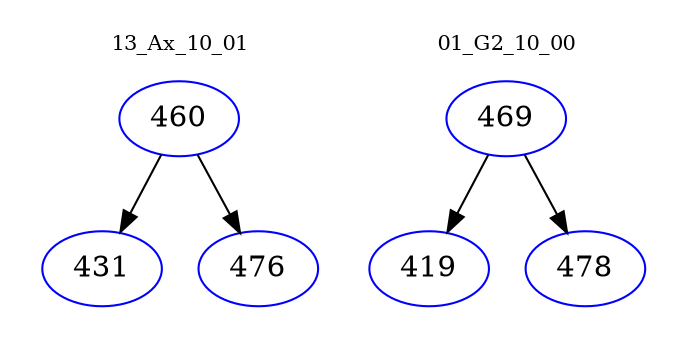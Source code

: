 digraph{
subgraph cluster_0 {
color = white
label = "13_Ax_10_01";
fontsize=10;
T0_460 [label="460", color="blue"]
T0_460 -> T0_431 [color="black"]
T0_431 [label="431", color="blue"]
T0_460 -> T0_476 [color="black"]
T0_476 [label="476", color="blue"]
}
subgraph cluster_1 {
color = white
label = "01_G2_10_00";
fontsize=10;
T1_469 [label="469", color="blue"]
T1_469 -> T1_419 [color="black"]
T1_419 [label="419", color="blue"]
T1_469 -> T1_478 [color="black"]
T1_478 [label="478", color="blue"]
}
}

